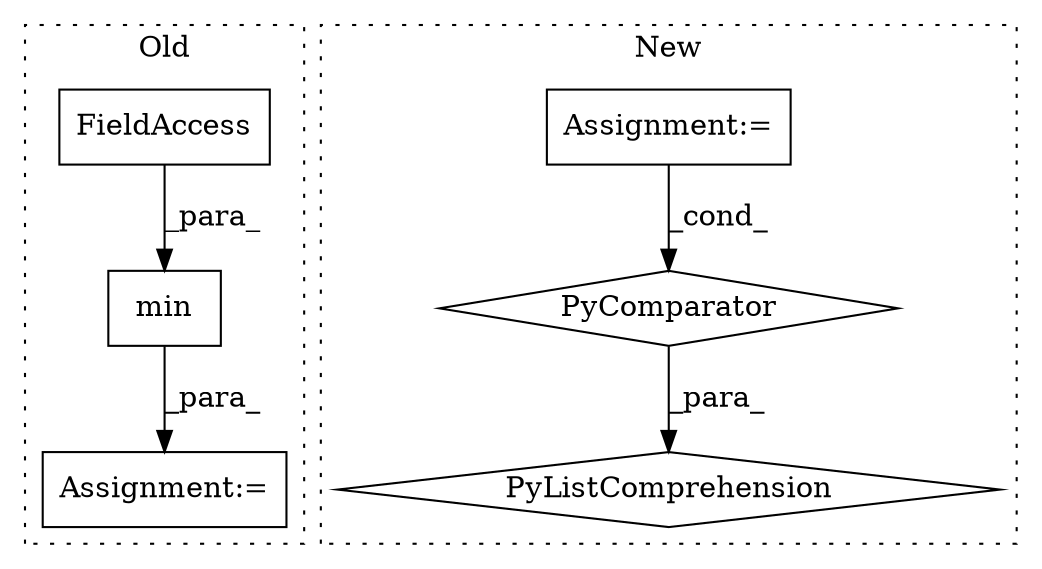 digraph G {
subgraph cluster0 {
1 [label="min" a="32" s="3697,3730" l="4,1" shape="box"];
4 [label="Assignment:=" a="7" s="3696" l="1" shape="box"];
6 [label="FieldAccess" a="22" s="3701" l="14" shape="box"];
label = "Old";
style="dotted";
}
subgraph cluster1 {
2 [label="PyListComprehension" a="109" s="4294" l="107" shape="diamond"];
3 [label="PyComparator" a="113" s="4239" l="24" shape="diamond"];
5 [label="Assignment:=" a="7" s="4011" l="12" shape="box"];
label = "New";
style="dotted";
}
1 -> 4 [label="_para_"];
3 -> 2 [label="_para_"];
5 -> 3 [label="_cond_"];
6 -> 1 [label="_para_"];
}